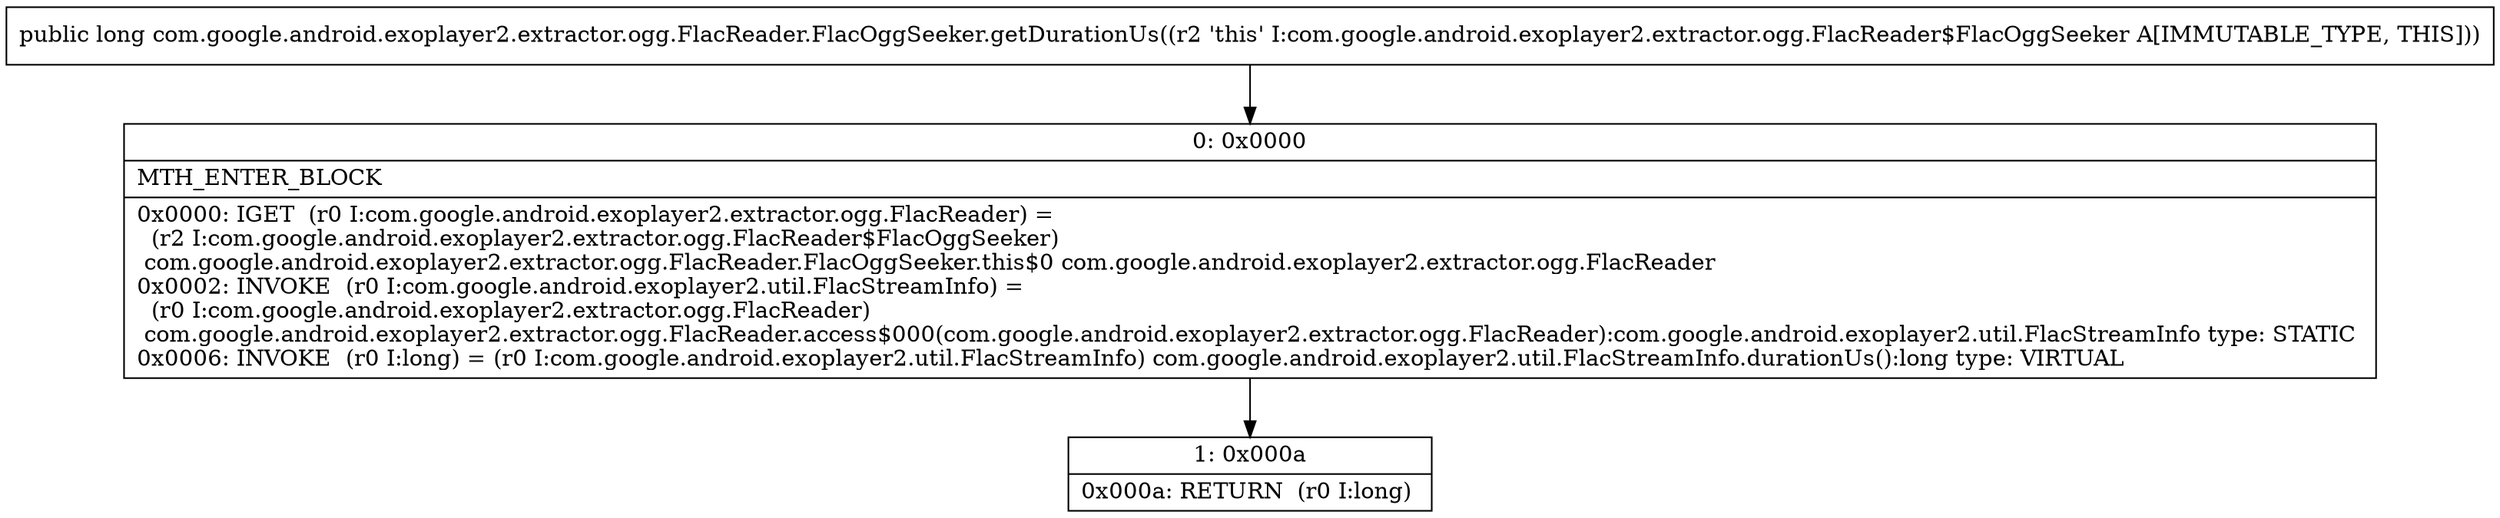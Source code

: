 digraph "CFG forcom.google.android.exoplayer2.extractor.ogg.FlacReader.FlacOggSeeker.getDurationUs()J" {
Node_0 [shape=record,label="{0\:\ 0x0000|MTH_ENTER_BLOCK\l|0x0000: IGET  (r0 I:com.google.android.exoplayer2.extractor.ogg.FlacReader) = \l  (r2 I:com.google.android.exoplayer2.extractor.ogg.FlacReader$FlacOggSeeker)\l com.google.android.exoplayer2.extractor.ogg.FlacReader.FlacOggSeeker.this$0 com.google.android.exoplayer2.extractor.ogg.FlacReader \l0x0002: INVOKE  (r0 I:com.google.android.exoplayer2.util.FlacStreamInfo) = \l  (r0 I:com.google.android.exoplayer2.extractor.ogg.FlacReader)\l com.google.android.exoplayer2.extractor.ogg.FlacReader.access$000(com.google.android.exoplayer2.extractor.ogg.FlacReader):com.google.android.exoplayer2.util.FlacStreamInfo type: STATIC \l0x0006: INVOKE  (r0 I:long) = (r0 I:com.google.android.exoplayer2.util.FlacStreamInfo) com.google.android.exoplayer2.util.FlacStreamInfo.durationUs():long type: VIRTUAL \l}"];
Node_1 [shape=record,label="{1\:\ 0x000a|0x000a: RETURN  (r0 I:long) \l}"];
MethodNode[shape=record,label="{public long com.google.android.exoplayer2.extractor.ogg.FlacReader.FlacOggSeeker.getDurationUs((r2 'this' I:com.google.android.exoplayer2.extractor.ogg.FlacReader$FlacOggSeeker A[IMMUTABLE_TYPE, THIS])) }"];
MethodNode -> Node_0;
Node_0 -> Node_1;
}

